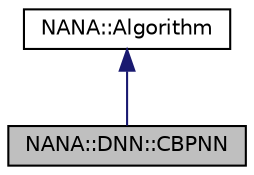 digraph "NANA::DNN::CBPNN"
{
 // LATEX_PDF_SIZE
  edge [fontname="Helvetica",fontsize="10",labelfontname="Helvetica",labelfontsize="10"];
  node [fontname="Helvetica",fontsize="10",shape=record];
  Node1 [label="NANA::DNN::CBPNN",height=0.2,width=0.4,color="black", fillcolor="grey75", style="filled", fontcolor="black",tooltip=" "];
  Node2 -> Node1 [dir="back",color="midnightblue",fontsize="10",style="solid",fontname="Helvetica"];
  Node2 [label="NANA::Algorithm",height=0.2,width=0.4,color="black", fillcolor="white", style="filled",URL="$class_n_a_n_a_1_1_algorithm.html",tooltip=" "];
}
